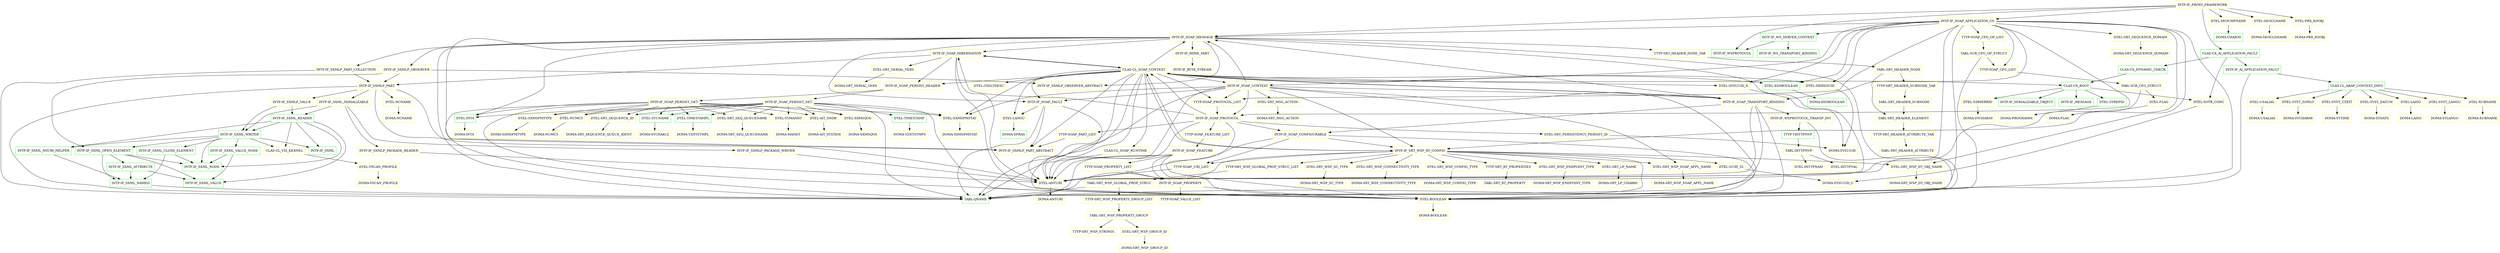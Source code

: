 digraph G {
  "INTF-IF_PROXY_FRAMEWORK" [shape=box,color=yellow];
  "INTF-IF_WSPROTOCOL" [shape=box,color=green,URL="./INTF_IF_WSPROTOCOL.html"];
  "INTF-IF_SOAP_MESSAGE" [shape=box,color=yellow,URL="./INTF_IF_SOAP_MESSAGE.html"];
  "INTF-IF_SOAP_HIBERNATION" [shape=box,color=yellow,URL="./INTF_IF_SOAP_HIBERNATION.html"];
  "CLAS-CL_SOAP_CONTEXT" [shape=box,color=yellow,URL="./CLAS_CL_SOAP_CONTEXT.html"];
  "INTF-IF_SRT_WSP_RT_CONFIG" [shape=box,color=yellow,URL="./INTF_IF_SRT_WSP_RT_CONFIG.html"];
  "TTYP-SRT_WSP_GLOBAL_PROP_STRUC_LIST" [shape=box,color=yellow,URL="./TTYP_SRT_WSP_GLOBAL_PROP_STRUC_LIST.html"];
  "TABL-SRT_WSP_GLOBAL_PROP_STRUC" [shape=box,color=yellow,URL="./TABL_SRT_WSP_GLOBAL_PROP_STRUC.html"];
  "TTYP-SRT_WSP_PROPERTY_GROUP_LIST" [shape=box,color=yellow,URL="./TTYP_SRT_WSP_PROPERTY_GROUP_LIST.html"];
  "TABL-SRT_WSP_PROPERTY_GROUP" [shape=box,color=yellow,URL="./TABL_SRT_WSP_PROPERTY_GROUP.html"];
  "TTYP-SRT_WSP_STRINGS" [shape=box,color=yellow,URL="./TTYP_SRT_WSP_STRINGS.html"];
  "DTEL-SRT_WSP_GROUP_ID" [shape=box,color=yellow,URL="./DTEL_SRT_WSP_GROUP_ID.html"];
  "DOMA-SRT_WSP_GROUP_ID" [shape=box,color=yellow,URL="./DOMA_SRT_WSP_GROUP_ID.html"];
  "TABL-QNAME" [shape=box,color=green,URL="./TABL_QNAME.html"];
  "TTYP-SRT_RT_PROPERTIES" [shape=box,color=yellow,URL="./TTYP_SRT_RT_PROPERTIES.html"];
  "TABL-SRT_RT_PROPERTY" [shape=box,color=yellow,URL="./TABL_SRT_RT_PROPERTY.html"];
  "TTYP-SOAP_URI_LIST" [shape=box,color=yellow,URL="./TTYP_SOAP_URI_LIST.html"];
  "DTEL-ANYURI" [shape=box,color=yellow,URL="./DTEL_ANYURI.html"];
  "DOMA-ANYURI" [shape=box,color=yellow,URL="./DOMA_ANYURI.html"];
  "DTEL-BOOLEAN" [shape=box,color=yellow,URL="./DTEL_BOOLEAN.html"];
  "DOMA-BOOLEAN" [shape=box,color=yellow,URL="./DOMA_BOOLEAN.html"];
  "DTEL-SRT_WSP_ENDPOINT_TYPE" [shape=box,color=yellow,URL="./DTEL_SRT_WSP_ENDPOINT_TYPE.html"];
  "DOMA-SRT_WSP_ENDPOINT_TYPE" [shape=box,color=yellow,URL="./DOMA_SRT_WSP_ENDPOINT_TYPE.html"];
  "DTEL-SRT_WSP_SOAP_APPL_NAME" [shape=box,color=yellow,URL="./DTEL_SRT_WSP_SOAP_APPL_NAME.html"];
  "DOMA-SRT_WSP_SOAP_APPL_NAME" [shape=box,color=yellow,URL="./DOMA_SRT_WSP_SOAP_APPL_NAME.html"];
  "DTEL-SRT_LP_NAME" [shape=box,color=yellow,URL="./DTEL_SRT_LP_NAME.html"];
  "DOMA-SRT_LP_CHAR60" [shape=box,color=yellow,URL="./DOMA_SRT_LP_CHAR60.html"];
  "DTEL-SRT_WSP_DT_OBJ_NAME" [shape=box,color=yellow,URL="./DTEL_SRT_WSP_DT_OBJ_NAME.html"];
  "DOMA-SRT_WSP_DT_OBJ_NAME" [shape=box,color=yellow,URL="./DOMA_SRT_WSP_DT_OBJ_NAME.html"];
  "DTEL-GUID_32" [shape=box,color=yellow,URL="./DTEL_GUID_32.html"];
  "DOMA-SYSUUID_C" [shape=box,color=yellow,URL="./DOMA_SYSUUID_C.html"];
  "DTEL-SRT_WSP_SC_TYPE" [shape=box,color=yellow,URL="./DTEL_SRT_WSP_SC_TYPE.html"];
  "DOMA-SRT_WSP_SC_TYPE" [shape=box,color=yellow,URL="./DOMA_SRT_WSP_SC_TYPE.html"];
  "DTEL-SRT_WSP_CONNECTIVITY_TYPE" [shape=box,color=yellow,URL="./DTEL_SRT_WSP_CONNECTIVITY_TYPE.html"];
  "DOMA-SRT_WSP_CONNECTIVITY_TYPE" [shape=box,color=yellow,URL="./DOMA_SRT_WSP_CONNECTIVITY_TYPE.html"];
  "DTEL-SRT_WSP_CONFIG_TYPE" [shape=box,color=yellow,URL="./DTEL_SRT_WSP_CONFIG_TYPE.html"];
  "DOMA-SRT_WSP_CONFIG_TYPE" [shape=box,color=yellow,URL="./DOMA_SRT_WSP_CONFIG_TYPE.html"];
  "CLAS-CX_ROOT" [shape=box,color=green,URL="./CLAS_CX_ROOT.html"];
  "INTF-IF_SERIALIZABLE_OBJECT" [shape=box,color=green,URL="./INTF_IF_SERIALIZABLE_OBJECT.html"];
  "INTF-IF_MESSAGE" [shape=box,color=green,URL="./INTF_IF_MESSAGE.html"];
  "DTEL-SYREPID" [shape=box,color=green,URL="./DTEL_SYREPID.html"];
  "DOMA-PROGRAMM" [shape=box,color=yellow,URL="./DOMA_PROGRAMM.html"];
  "DTEL-S380ERRID" [shape=box,color=yellow,URL="./DTEL_S380ERRID.html"];
  "DOMA-SYCHAR30" [shape=box,color=yellow,URL="./DOMA_SYCHAR30.html"];
  "DTEL-SOTR_CONC" [shape=box,color=yellow,URL="./DTEL_SOTR_CONC.html"];
  "INTF-IF_SXMLP_PART_ABSTRACT" [shape=box,color=yellow,URL="./INTF_IF_SXMLP_PART_ABSTRACT.html"];
  "INTF-IF_SOAP_TRANSPORT_BINDING" [shape=box,color=yellow,URL="./INTF_IF_SOAP_TRANSPORT_BINDING.html"];
  "INTF-IF_WSPROTOCOL_TRANSP_INT" [shape=box,color=yellow,URL="./INTF_IF_WSPROTOCOL_TRANSP_INT.html"];
  "TTYP-TIHTTPNVP" [shape=box,color=green,URL="./TTYP_TIHTTPNVP.html"];
  "TABL-IHTTPNVP" [shape=box,color=yellow,URL="./TABL_IHTTPNVP.html"];
  "DTEL-IHTTPVAL" [shape=box,color=yellow,URL="./DTEL_IHTTPVAL.html"];
  "DTEL-IHTTPNAM" [shape=box,color=yellow,URL="./DTEL_IHTTPNAM.html"];
  "INTF-IF_SOAP_CONFIGURABLE" [shape=box,color=yellow,URL="./INTF_IF_SOAP_CONFIGURABLE.html"];
  "INTF-IF_SOAP_PERSIST_HEADER" [shape=box,color=yellow,URL="./INTF_IF_SOAP_PERSIST_HEADER.html"];
  "INTF-IF_SOAP_PERSIST_SET" [shape=box,color=yellow,URL="./INTF_IF_SOAP_PERSIST_SET.html"];
  "DTEL-INT4" [shape=box,color=green,URL="./DTEL_INT4.html"];
  "DOMA-INT4" [shape=box,color=yellow,URL="./DOMA_INT4.html"];
  "DTEL-NUMC3" [shape=box,color=yellow,URL="./DTEL_NUMC3.html"];
  "DOMA-NUMC3" [shape=box,color=yellow,URL="./DOMA_NUMC3.html"];
  "DTEL-TIMESTAMP" [shape=box,color=green,URL="./DTEL_TIMESTAMP.html"];
  "DOMA-TZNTSTMPS" [shape=box,color=yellow,URL="./DOMA_TZNTSTMPS.html"];
  "DTEL-SRT_SEQUENCE_ID" [shape=box,color=yellow,URL="./DTEL_SRT_SEQUENCE_ID.html"];
  "DOMA-SRT_SEQUENCE_QUEUE_IDENT" [shape=box,color=yellow,URL="./DOMA_SRT_SEQUENCE_QUEUE_IDENT.html"];
  "DTEL-SYUNAME" [shape=box,color=green,URL="./DTEL_SYUNAME.html"];
  "DOMA-SYCHAR12" [shape=box,color=yellow,URL="./DOMA_SYCHAR12.html"];
  "DTEL-SRT_SEQ_QUEUENAME" [shape=box,color=yellow,URL="./DTEL_SRT_SEQ_QUEUENAME.html"];
  "DOMA-SRT_SEQ_QUEUENAME" [shape=box,color=yellow,URL="./DOMA_SRT_SEQ_QUEUENAME.html"];
  "DTEL-SYMANDT" [shape=box,color=yellow,URL="./DTEL_SYMANDT.html"];
  "DOMA-MANDT" [shape=box,color=yellow,URL="./DOMA_MANDT.html"];
  "DTEL-AIT_SNDR" [shape=box,color=yellow,URL="./DTEL_AIT_SNDR.html"];
  "DOMA-AIT_SYSTEM" [shape=box,color=yellow,URL="./DOMA_AIT_SYSTEM.html"];
  "DTEL-SXMSQOS" [shape=box,color=yellow,URL="./DTEL_SXMSQOS.html"];
  "DOMA-SXMSQOS" [shape=box,color=yellow,URL="./DOMA_SXMSQOS.html"];
  "DTEL-SXMSPMTYPE" [shape=box,color=yellow,URL="./DTEL_SXMSPMTYPE.html"];
  "DOMA-SXMSPMTYPE" [shape=box,color=yellow,URL="./DOMA_SXMSPMTYPE.html"];
  "DTEL-SXMSPMSTAT" [shape=box,color=yellow,URL="./DTEL_SXMSPMSTAT.html"];
  "DOMA-SXMSPMSTAT" [shape=box,color=yellow,URL="./DOMA_SXMSPMSTAT.html"];
  "DTEL-TIMESTAMPL" [shape=box,color=green,URL="./DTEL_TIMESTAMPL.html"];
  "DOMA-TZNTSTMPL" [shape=box,color=yellow,URL="./DOMA_TZNTSTMPL.html"];
  "INTF-IF_SOAP_PERSIST_GET" [shape=box,color=yellow,URL="./INTF_IF_SOAP_PERSIST_GET.html"];
  "INTF-IF_SOAP_FAULT" [shape=box,color=yellow,URL="./INTF_IF_SOAP_FAULT.html"];
  "DTEL-LANGU" [shape=box,color=yellow,URL="./DTEL_LANGU.html"];
  "DOMA-SPRAS" [shape=box,color=green,URL="./DOMA_SPRAS.html"];
  "INTF-IF_SOAP_CONTEXT" [shape=box,color=yellow,URL="./INTF_IF_SOAP_CONTEXT.html"];
  "INTF-IF_SOAP_PROTOCOL" [shape=box,color=yellow,URL="./INTF_IF_SOAP_PROTOCOL.html"];
  "DTEL-SRT_PERSISTENCY_PERSIST_ID" [shape=box,color=yellow,URL="./DTEL_SRT_PERSISTENCY_PERSIST_ID.html"];
  "DOMA-SYSUUID" [shape=box,color=yellow,URL="./DOMA_SYSUUID.html"];
  "TTYP-SOAP_PART_LIST" [shape=box,color=yellow,URL="./TTYP_SOAP_PART_LIST.html"];
  "TTYP-SOAP_FEATURE_LIST" [shape=box,color=yellow,URL="./TTYP_SOAP_FEATURE_LIST.html"];
  "INTF-IF_SOAP_FEATURE" [shape=box,color=yellow,URL="./INTF_IF_SOAP_FEATURE.html"];
  "INTF-IF_SOAP_PROPERTY" [shape=box,color=yellow,URL="./INTF_IF_SOAP_PROPERTY.html"];
  "TTYP-SOAP_VALUE_LIST" [shape=box,color=yellow,URL="./TTYP_SOAP_VALUE_LIST.html"];
  "TTYP-SOAP_PROPERTY_LIST" [shape=box,color=yellow,URL="./TTYP_SOAP_PROPERTY_LIST.html"];
  "TTYP-SOAP_PROTOCOL_LIST" [shape=box,color=yellow,URL="./TTYP_SOAP_PROTOCOL_LIST.html"];
  "DTEL-SRT_MSG_ACTION" [shape=box,color=yellow,URL="./DTEL_SRT_MSG_ACTION.html"];
  "DOMA-SRT_MSG_ACTION" [shape=box,color=yellow,URL="./DOMA_SRT_MSG_ACTION.html"];
  "CLAS-CL_SOAP_RUNTIME" [shape=box,color=yellow,URL="./CLAS_CL_SOAP_RUNTIME.html"];
  "DTEL-XSDBOOLEAN" [shape=box,color=green,URL="./DTEL_XSDBOOLEAN.html"];
  "DOMA-XSDBOOLEAN" [shape=box,color=green,URL="./DOMA_XSDBOOLEAN.html"];
  "DTEL-SXMSGUID" [shape=box,color=yellow,URL="./DTEL_SXMSGUID.html"];
  "DTEL-SYSUUID_X" [shape=box,color=yellow,URL="./DTEL_SYSUUID_X.html"];
  "DTEL-CXSLTDESC" [shape=box,color=yellow,URL="./DTEL_CXSLTDESC.html"];
  "INTF-IF_SXMLP_PART" [shape=box,color=yellow,URL="./INTF_IF_SXMLP_PART.html"];
  "INTF-IF_SXML_SERIALIZABLE" [shape=box,color=yellow,URL="./INTF_IF_SXML_SERIALIZABLE.html"];
  "INTF-IF_SXMLP_PACKAGE_READER" [shape=box,color=yellow,URL="./INTF_IF_SXMLP_PACKAGE_READER.html"];
  "INTF-IF_SXML_READER" [shape=box,color=green,URL="./INTF_IF_SXML_READER.html"];
  "CLAS-CL_VSI_KERNEL" [shape=box,color=yellow,URL="./CLAS_CL_VSI_KERNEL.html"];
  "DTEL-VSCAN_PROFILE" [shape=box,color=yellow,URL="./DTEL_VSCAN_PROFILE.html"];
  "DOMA-VSCAN_PROFILE" [shape=box,color=yellow,URL="./DOMA_VSCAN_PROFILE.html"];
  "INTF-IF_SXML_WRITER" [shape=box,color=green,URL="./INTF_IF_SXML_WRITER.html"];
  "INTF-IF_SXML_NODE" [shape=box,color=green,URL="./INTF_IF_SXML_NODE.html"];
  "INTF-IF_SXML_CLOSE_ELEMENT" [shape=box,color=green,URL="./INTF_IF_SXML_CLOSE_ELEMENT.html"];
  "INTF-IF_SXML_NAMED" [shape=box,color=green,URL="./INTF_IF_SXML_NAMED.html"];
  "INTF-IF_SXML_VALUE_NODE" [shape=box,color=green,URL="./INTF_IF_SXML_VALUE_NODE.html"];
  "INTF-IF_SXML_VALUE" [shape=box,color=green,URL="./INTF_IF_SXML_VALUE.html"];
  "INTF-IF_SXML_OPEN_ELEMENT" [shape=box,color=green,URL="./INTF_IF_SXML_OPEN_ELEMENT.html"];
  "INTF-IF_SXML_ATTRIBUTE" [shape=box,color=green,URL="./INTF_IF_SXML_ATTRIBUTE.html"];
  "INTF-IF_SXML_NSURI_HELPER" [shape=box,color=green,URL="./INTF_IF_SXML_NSURI_HELPER.html"];
  "INTF-IF_SXML" [shape=box,color=green,URL="./INTF_IF_SXML.html"];
  "INTF-IF_SXMLP_PACKAGE_WRITER" [shape=box,color=yellow,URL="./INTF_IF_SXMLP_PACKAGE_WRITER.html"];
  "INTF-IF_SXMLP_VALUE" [shape=box,color=yellow,URL="./INTF_IF_SXMLP_VALUE.html"];
  "DTEL-NCNAME" [shape=box,color=yellow,URL="./DTEL_NCNAME.html"];
  "DOMA-NCNAME" [shape=box,color=yellow,URL="./DOMA_NCNAME.html"];
  "DTEL-SRT_SERIAL_VERS" [shape=box,color=yellow,URL="./DTEL_SRT_SERIAL_VERS.html"];
  "DOMA-SRT_SERIAL_VERS" [shape=box,color=yellow,URL="./DOMA_SRT_SERIAL_VERS.html"];
  "INTF-IF_SXMLP_PART_COLLECTION" [shape=box,color=yellow,URL="./INTF_IF_SXMLP_PART_COLLECTION.html"];
  "INTF-IF_SXMLP_OBSERVER_ABSTRACT" [shape=box,color=yellow,URL="./INTF_IF_SXMLP_OBSERVER_ABSTRACT.html"];
  "INTF-IF_MIME_PART" [shape=box,color=yellow,URL="./INTF_IF_MIME_PART.html"];
  "INTF-IF_BYTE_STREAM" [shape=box,color=yellow,URL="./INTF_IF_BYTE_STREAM.html"];
  "INTF-IF_SXMLP_OBSERVER" [shape=box,color=yellow,URL="./INTF_IF_SXMLP_OBSERVER.html"];
  "TTYP-SRT_HEADER_NODE_TAB" [shape=box,color=yellow,URL="./TTYP_SRT_HEADER_NODE_TAB.html"];
  "TABL-SRT_HEADER_NODE" [shape=box,color=yellow,URL="./TABL_SRT_HEADER_NODE.html"];
  "TTYP-SRT_HEADER_SUBNODE_TAB" [shape=box,color=yellow,URL="./TTYP_SRT_HEADER_SUBNODE_TAB.html"];
  "TABL-SRT_HEADER_SUBNODE" [shape=box,color=yellow,URL="./TABL_SRT_HEADER_SUBNODE.html"];
  "TABL-SRT_HEADER_ELEMENT" [shape=box,color=yellow,URL="./TABL_SRT_HEADER_ELEMENT.html"];
  "TTYP-SRT_HEADER_ATTRIBUTE_TAB" [shape=box,color=yellow,URL="./TTYP_SRT_HEADER_ATTRIBUTE_TAB.html"];
  "TABL-SRT_HEADER_ATTRIBUTE" [shape=box,color=yellow,URL="./TABL_SRT_HEADER_ATTRIBUTE.html"];
  "INTF-IF_SOAP_APPLICATION_CS" [shape=box,color=yellow,URL="./INTF_IF_SOAP_APPLICATION_CS.html"];
  "INTF-IF_WS_SERVER_CONTEXT" [shape=box,color=green,URL="./INTF_IF_WS_SERVER_CONTEXT.html"];
  "INTF-IF_WS_TRANSPORT_BINDING" [shape=box,color=green,URL="./INTF_IF_WS_TRANSPORT_BINDING.html"];
  "TTYP-SOAP_CFG_OP_LIST" [shape=box,color=yellow,URL="./TTYP_SOAP_CFG_OP_LIST.html"];
  "TABL-SCR_CFG_OP_STRUCT" [shape=box,color=yellow,URL="./TABL_SCR_CFG_OP_STRUCT.html"];
  "TTYP-SOAP_CFG_LIST" [shape=box,color=yellow,URL="./TTYP_SOAP_CFG_LIST.html"];
  "TABL-SCR_CFG_STRUCT" [shape=box,color=yellow,URL="./TABL_SCR_CFG_STRUCT.html"];
  "DTEL-FLAG" [shape=box,color=yellow,URL="./DTEL_FLAG.html"];
  "DOMA-FLAG" [shape=box,color=yellow,URL="./DOMA_FLAG.html"];
  "DTEL-SRT_SEQUENCE_DOMAIN" [shape=box,color=yellow,URL="./DTEL_SRT_SEQUENCE_DOMAIN.html"];
  "DOMA-SRT_SEQUENCE_DOMAIN" [shape=box,color=yellow,URL="./DOMA_SRT_SEQUENCE_DOMAIN.html"];
  "CLAS-CX_AI_APPLICATION_FAULT" [shape=box,color=green,URL="./CLAS_CX_AI_APPLICATION_FAULT.html"];
  "INTF-IF_AI_APPLICATION_FAULT" [shape=box,color=green,URL="./INTF_IF_AI_APPLICATION_FAULT.html"];
  "CLAS-CL_ABAP_CONTEXT_INFO" [shape=box,color=green,URL="./CLAS_CL_ABAP_CONTEXT_INFO.html"];
  "DTEL-XUBNAME" [shape=box,color=yellow,URL="./DTEL_XUBNAME.html"];
  "DOMA-XUBNAME" [shape=box,color=yellow,URL="./DOMA_XUBNAME.html"];
  "DTEL-USALIAS" [shape=box,color=yellow,URL="./DTEL_USALIAS.html"];
  "DOMA-USALIAS" [shape=box,color=yellow,URL="./DOMA_USALIAS.html"];
  "DTEL-SYST_ZONLO" [shape=box,color=yellow,URL="./DTEL_SYST_ZONLO.html"];
  "DOMA-SYCHAR06" [shape=box,color=yellow,URL="./DOMA_SYCHAR06.html"];
  "DTEL-SYST_UZEIT" [shape=box,color=yellow,URL="./DTEL_SYST_UZEIT.html"];
  "DOMA-SYTIME" [shape=box,color=yellow,URL="./DOMA_SYTIME.html"];
  "DTEL-SYST_DATUM" [shape=box,color=yellow,URL="./DTEL_SYST_DATUM.html"];
  "DOMA-SYDATS" [shape=box,color=yellow,URL="./DOMA_SYDATS.html"];
  "DTEL-LAISO" [shape=box,color=yellow,URL="./DTEL_LAISO.html"];
  "DOMA-LAISO" [shape=box,color=yellow,URL="./DOMA_LAISO.html"];
  "DTEL-SYST_LANGU" [shape=box,color=yellow,URL="./DTEL_SYST_LANGU.html"];
  "DOMA-SYLANGU" [shape=box,color=yellow,URL="./DOMA_SYLANGU.html"];
  "CLAS-CX_DYNAMIC_CHECK" [shape=box,color=green,URL="./CLAS_CX_DYNAMIC_CHECK.html"];
  "DTEL-SEOCMPNAME" [shape=box,color=yellow,URL="./DTEL_SEOCMPNAME.html"];
  "DOMA-CHAR30" [shape=box,color=green,URL="./DOMA_CHAR30.html"];
  "DTEL-SEOCLNAME" [shape=box,color=yellow,URL="./DTEL_SEOCLNAME.html"];
  "DOMA-SEOCLSNAME" [shape=box,color=yellow,URL="./DOMA_SEOCLSNAME.html"];
  "DTEL-PRX_R3OBJ" [shape=box,color=yellow,URL="./DTEL_PRX_R3OBJ.html"];
  "DOMA-PRX_R3OBJ" [shape=box,color=yellow,URL="./DOMA_PRX_R3OBJ.html"];
  "INTF-IF_PROXY_FRAMEWORK" -> "DTEL-PRX_R3OBJ";
  "INTF-IF_PROXY_FRAMEWORK" -> "DTEL-SEOCLNAME";
  "INTF-IF_PROXY_FRAMEWORK" -> "DTEL-SEOCMPNAME";
  "INTF-IF_PROXY_FRAMEWORK" -> "CLAS-CX_AI_APPLICATION_FAULT";
  "INTF-IF_PROXY_FRAMEWORK" -> "INTF-IF_SOAP_APPLICATION_CS";
  "INTF-IF_PROXY_FRAMEWORK" -> "INTF-IF_SOAP_MESSAGE";
  "INTF-IF_PROXY_FRAMEWORK" -> "INTF-IF_WSPROTOCOL";
  "INTF-IF_SOAP_MESSAGE" -> "DTEL-BOOLEAN";
  "INTF-IF_SOAP_MESSAGE" -> "TABL-QNAME";
  "INTF-IF_SOAP_MESSAGE" -> "DTEL-ANYURI";
  "INTF-IF_SOAP_MESSAGE" -> "TTYP-SRT_HEADER_NODE_TAB";
  "INTF-IF_SOAP_MESSAGE" -> "DTEL-INT4";
  "INTF-IF_SOAP_MESSAGE" -> "INTF-IF_SXMLP_OBSERVER";
  "INTF-IF_SOAP_MESSAGE" -> "INTF-IF_MIME_PART";
  "INTF-IF_SOAP_MESSAGE" -> "INTF-IF_SOAP_FAULT";
  "INTF-IF_SOAP_MESSAGE" -> "INTF-IF_SXMLP_PART_ABSTRACT";
  "INTF-IF_SOAP_MESSAGE" -> "INTF-IF_SXMLP_OBSERVER_ABSTRACT";
  "INTF-IF_SOAP_MESSAGE" -> "INTF-IF_SXMLP_PART_COLLECTION";
  "INTF-IF_SOAP_MESSAGE" -> "INTF-IF_SOAP_HIBERNATION";
  "INTF-IF_SOAP_HIBERNATION" -> "DTEL-ANYURI";
  "INTF-IF_SOAP_HIBERNATION" -> "DTEL-SRT_SERIAL_VERS";
  "INTF-IF_SOAP_HIBERNATION" -> "DTEL-BOOLEAN";
  "INTF-IF_SOAP_HIBERNATION" -> "INTF-IF_SXMLP_PART";
  "INTF-IF_SOAP_HIBERNATION" -> "INTF-IF_SOAP_PERSIST_HEADER";
  "INTF-IF_SOAP_HIBERNATION" -> "CLAS-CL_SOAP_CONTEXT";
  "CLAS-CL_SOAP_CONTEXT" -> "DTEL-CXSLTDESC";
  "CLAS-CL_SOAP_CONTEXT" -> "DTEL-BOOLEAN";
  "CLAS-CL_SOAP_CONTEXT" -> "TTYP-SOAP_PROTOCOL_LIST";
  "CLAS-CL_SOAP_CONTEXT" -> "DTEL-SYSUUID_X";
  "CLAS-CL_SOAP_CONTEXT" -> "DTEL-SXMSGUID";
  "CLAS-CL_SOAP_CONTEXT" -> "TABL-QNAME";
  "CLAS-CL_SOAP_CONTEXT" -> "DTEL-XSDBOOLEAN";
  "CLAS-CL_SOAP_CONTEXT" -> "DTEL-SXMSPMSTAT";
  "CLAS-CL_SOAP_CONTEXT" -> "DTEL-ANYURI";
  "CLAS-CL_SOAP_CONTEXT" -> "DTEL-LANGU";
  "CLAS-CL_SOAP_CONTEXT" -> "CLAS-CL_SOAP_RUNTIME";
  "CLAS-CL_SOAP_CONTEXT" -> "INTF-IF_SOAP_CONTEXT";
  "CLAS-CL_SOAP_CONTEXT" -> "INTF-IF_SOAP_HIBERNATION";
  "CLAS-CL_SOAP_CONTEXT" -> "INTF-IF_SOAP_FAULT";
  "CLAS-CL_SOAP_CONTEXT" -> "INTF-IF_SOAP_PERSIST_HEADER";
  "CLAS-CL_SOAP_CONTEXT" -> "INTF-IF_SOAP_MESSAGE";
  "CLAS-CL_SOAP_CONTEXT" -> "INTF-IF_SOAP_TRANSPORT_BINDING";
  "CLAS-CL_SOAP_CONTEXT" -> "INTF-IF_SXMLP_PART_ABSTRACT";
  "CLAS-CL_SOAP_CONTEXT" -> "CLAS-CX_ROOT";
  "CLAS-CL_SOAP_CONTEXT" -> "INTF-IF_SRT_WSP_RT_CONFIG";
  "INTF-IF_SRT_WSP_RT_CONFIG" -> "DTEL-SRT_WSP_CONFIG_TYPE";
  "INTF-IF_SRT_WSP_RT_CONFIG" -> "DTEL-SRT_WSP_CONNECTIVITY_TYPE";
  "INTF-IF_SRT_WSP_RT_CONFIG" -> "DTEL-SRT_WSP_SC_TYPE";
  "INTF-IF_SRT_WSP_RT_CONFIG" -> "DTEL-GUID_32";
  "INTF-IF_SRT_WSP_RT_CONFIG" -> "DTEL-SRT_WSP_DT_OBJ_NAME";
  "INTF-IF_SRT_WSP_RT_CONFIG" -> "TABL-QNAME";
  "INTF-IF_SRT_WSP_RT_CONFIG" -> "DTEL-SRT_LP_NAME";
  "INTF-IF_SRT_WSP_RT_CONFIG" -> "DTEL-SRT_WSP_SOAP_APPL_NAME";
  "INTF-IF_SRT_WSP_RT_CONFIG" -> "DTEL-SRT_WSP_ENDPOINT_TYPE";
  "INTF-IF_SRT_WSP_RT_CONFIG" -> "DTEL-BOOLEAN";
  "INTF-IF_SRT_WSP_RT_CONFIG" -> "TTYP-SOAP_URI_LIST";
  "INTF-IF_SRT_WSP_RT_CONFIG" -> "TTYP-SRT_RT_PROPERTIES";
  "INTF-IF_SRT_WSP_RT_CONFIG" -> "TTYP-SRT_WSP_GLOBAL_PROP_STRUC_LIST";
  "INTF-IF_SRT_WSP_RT_CONFIG" -> "CLAS-CL_SOAP_CONTEXT";
  "TTYP-SRT_WSP_GLOBAL_PROP_STRUC_LIST" -> "TABL-SRT_WSP_GLOBAL_PROP_STRUC";
  "TABL-SRT_WSP_GLOBAL_PROP_STRUC" -> "TABL-QNAME";
  "TABL-SRT_WSP_GLOBAL_PROP_STRUC" -> "TTYP-SRT_WSP_PROPERTY_GROUP_LIST";
  "TTYP-SRT_WSP_PROPERTY_GROUP_LIST" -> "TABL-SRT_WSP_PROPERTY_GROUP";
  "TABL-SRT_WSP_PROPERTY_GROUP" -> "DTEL-SRT_WSP_GROUP_ID";
  "TABL-SRT_WSP_PROPERTY_GROUP" -> "TTYP-SRT_WSP_STRINGS";
  "DTEL-SRT_WSP_GROUP_ID" -> "DOMA-SRT_WSP_GROUP_ID";
  "TTYP-SRT_RT_PROPERTIES" -> "TABL-SRT_RT_PROPERTY";
  "TTYP-SOAP_URI_LIST" -> "DTEL-ANYURI";
  "DTEL-ANYURI" -> "DOMA-ANYURI";
  "DTEL-BOOLEAN" -> "DOMA-BOOLEAN";
  "DTEL-SRT_WSP_ENDPOINT_TYPE" -> "DOMA-SRT_WSP_ENDPOINT_TYPE";
  "DTEL-SRT_WSP_SOAP_APPL_NAME" -> "DOMA-SRT_WSP_SOAP_APPL_NAME";
  "DTEL-SRT_LP_NAME" -> "DOMA-SRT_LP_CHAR60";
  "DTEL-SRT_WSP_DT_OBJ_NAME" -> "DOMA-SRT_WSP_DT_OBJ_NAME";
  "DTEL-GUID_32" -> "DOMA-SYSUUID_C";
  "DTEL-SRT_WSP_SC_TYPE" -> "DOMA-SRT_WSP_SC_TYPE";
  "DTEL-SRT_WSP_CONNECTIVITY_TYPE" -> "DOMA-SRT_WSP_CONNECTIVITY_TYPE";
  "DTEL-SRT_WSP_CONFIG_TYPE" -> "DOMA-SRT_WSP_CONFIG_TYPE";
  "CLAS-CX_ROOT" -> "DTEL-SOTR_CONC";
  "CLAS-CX_ROOT" -> "DTEL-S380ERRID";
  "CLAS-CX_ROOT" -> "DTEL-SYREPID";
  "CLAS-CX_ROOT" -> "INTF-IF_MESSAGE";
  "CLAS-CX_ROOT" -> "INTF-IF_SERIALIZABLE_OBJECT";
  "DTEL-SYREPID" -> "DOMA-PROGRAMM";
  "DTEL-S380ERRID" -> "DOMA-SYCHAR30";
  "DTEL-SOTR_CONC" -> "DOMA-SYSUUID_C";
  "INTF-IF_SOAP_TRANSPORT_BINDING" -> "DTEL-ANYURI";
  "INTF-IF_SOAP_TRANSPORT_BINDING" -> "DTEL-BOOLEAN";
  "INTF-IF_SOAP_TRANSPORT_BINDING" -> "TABL-QNAME";
  "INTF-IF_SOAP_TRANSPORT_BINDING" -> "INTF-IF_SOAP_CONFIGURABLE";
  "INTF-IF_SOAP_TRANSPORT_BINDING" -> "CLAS-CL_SOAP_CONTEXT";
  "INTF-IF_SOAP_TRANSPORT_BINDING" -> "INTF-IF_SOAP_MESSAGE";
  "INTF-IF_SOAP_TRANSPORT_BINDING" -> "INTF-IF_WSPROTOCOL_TRANSP_INT";
  "INTF-IF_WSPROTOCOL_TRANSP_INT" -> "DTEL-BOOLEAN";
  "INTF-IF_WSPROTOCOL_TRANSP_INT" -> "TTYP-TIHTTPNVP";
  "TTYP-TIHTTPNVP" -> "TABL-IHTTPNVP";
  "TABL-IHTTPNVP" -> "DTEL-IHTTPNAM";
  "TABL-IHTTPNVP" -> "DTEL-IHTTPVAL";
  "INTF-IF_SOAP_CONFIGURABLE" -> "TTYP-SOAP_URI_LIST";
  "INTF-IF_SOAP_CONFIGURABLE" -> "DTEL-ANYURI";
  "INTF-IF_SOAP_CONFIGURABLE" -> "DTEL-BOOLEAN";
  "INTF-IF_SOAP_CONFIGURABLE" -> "INTF-IF_SRT_WSP_RT_CONFIG";
  "INTF-IF_SOAP_PERSIST_HEADER" -> "INTF-IF_SOAP_PERSIST_GET";
  "INTF-IF_SOAP_PERSIST_HEADER" -> "INTF-IF_SOAP_PERSIST_SET";
  "INTF-IF_SOAP_PERSIST_SET" -> "DTEL-TIMESTAMPL";
  "INTF-IF_SOAP_PERSIST_SET" -> "DTEL-SXMSPMSTAT";
  "INTF-IF_SOAP_PERSIST_SET" -> "DTEL-BOOLEAN";
  "INTF-IF_SOAP_PERSIST_SET" -> "DTEL-SXMSPMTYPE";
  "INTF-IF_SOAP_PERSIST_SET" -> "TABL-QNAME";
  "INTF-IF_SOAP_PERSIST_SET" -> "DTEL-SXMSQOS";
  "INTF-IF_SOAP_PERSIST_SET" -> "DTEL-AIT_SNDR";
  "INTF-IF_SOAP_PERSIST_SET" -> "DTEL-SYMANDT";
  "INTF-IF_SOAP_PERSIST_SET" -> "DTEL-SRT_SEQ_QUEUENAME";
  "INTF-IF_SOAP_PERSIST_SET" -> "DTEL-SYUNAME";
  "INTF-IF_SOAP_PERSIST_SET" -> "DTEL-SRT_SEQUENCE_ID";
  "INTF-IF_SOAP_PERSIST_SET" -> "DTEL-TIMESTAMP";
  "INTF-IF_SOAP_PERSIST_SET" -> "DTEL-NUMC3";
  "INTF-IF_SOAP_PERSIST_SET" -> "DTEL-INT4";
  "DTEL-INT4" -> "DOMA-INT4";
  "DTEL-NUMC3" -> "DOMA-NUMC3";
  "DTEL-TIMESTAMP" -> "DOMA-TZNTSTMPS";
  "DTEL-SRT_SEQUENCE_ID" -> "DOMA-SRT_SEQUENCE_QUEUE_IDENT";
  "DTEL-SYUNAME" -> "DOMA-SYCHAR12";
  "DTEL-SRT_SEQ_QUEUENAME" -> "DOMA-SRT_SEQ_QUEUENAME";
  "DTEL-SYMANDT" -> "DOMA-MANDT";
  "DTEL-AIT_SNDR" -> "DOMA-AIT_SYSTEM";
  "DTEL-SXMSQOS" -> "DOMA-SXMSQOS";
  "DTEL-SXMSPMTYPE" -> "DOMA-SXMSPMTYPE";
  "DTEL-SXMSPMSTAT" -> "DOMA-SXMSPMSTAT";
  "DTEL-TIMESTAMPL" -> "DOMA-TZNTSTMPL";
  "INTF-IF_SOAP_PERSIST_GET" -> "TABL-QNAME";
  "INTF-IF_SOAP_PERSIST_GET" -> "DTEL-SRT_SEQ_QUEUENAME";
  "INTF-IF_SOAP_PERSIST_GET" -> "DTEL-SRT_SEQUENCE_ID";
  "INTF-IF_SOAP_PERSIST_GET" -> "DTEL-AIT_SNDR";
  "INTF-IF_SOAP_PERSIST_GET" -> "DTEL-SXMSPMSTAT";
  "INTF-IF_SOAP_PERSIST_GET" -> "DTEL-BOOLEAN";
  "INTF-IF_SOAP_PERSIST_GET" -> "DTEL-SXMSPMTYPE";
  "INTF-IF_SOAP_PERSIST_GET" -> "DTEL-SXMSQOS";
  "INTF-IF_SOAP_PERSIST_GET" -> "DTEL-SYMANDT";
  "INTF-IF_SOAP_PERSIST_GET" -> "DTEL-SYUNAME";
  "INTF-IF_SOAP_PERSIST_GET" -> "DTEL-TIMESTAMPL";
  "INTF-IF_SOAP_PERSIST_GET" -> "DTEL-NUMC3";
  "INTF-IF_SOAP_PERSIST_GET" -> "DTEL-INT4";
  "INTF-IF_SOAP_FAULT" -> "DTEL-ANYURI";
  "INTF-IF_SOAP_FAULT" -> "TABL-QNAME";
  "INTF-IF_SOAP_FAULT" -> "DTEL-LANGU";
  "INTF-IF_SOAP_FAULT" -> "INTF-IF_SXMLP_PART_ABSTRACT";
  "DTEL-LANGU" -> "DOMA-SPRAS";
  "INTF-IF_SOAP_CONTEXT" -> "DTEL-SXMSPMSTAT";
  "INTF-IF_SOAP_CONTEXT" -> "DTEL-SRT_MSG_ACTION";
  "INTF-IF_SOAP_CONTEXT" -> "TABL-QNAME";
  "INTF-IF_SOAP_CONTEXT" -> "DTEL-BOOLEAN";
  "INTF-IF_SOAP_CONTEXT" -> "TTYP-SOAP_PROTOCOL_LIST";
  "INTF-IF_SOAP_CONTEXT" -> "DTEL-ANYURI";
  "INTF-IF_SOAP_CONTEXT" -> "DTEL-SRT_WSP_SOAP_APPL_NAME";
  "INTF-IF_SOAP_CONTEXT" -> "INTF-IF_SRT_WSP_RT_CONFIG";
  "INTF-IF_SOAP_CONTEXT" -> "INTF-IF_SOAP_FAULT";
  "INTF-IF_SOAP_CONTEXT" -> "INTF-IF_SOAP_PROTOCOL";
  "INTF-IF_SOAP_CONTEXT" -> "INTF-IF_SOAP_MESSAGE";
  "INTF-IF_SOAP_CONTEXT" -> "INTF-IF_SOAP_TRANSPORT_BINDING";
  "INTF-IF_SOAP_PROTOCOL" -> "DTEL-ANYURI";
  "INTF-IF_SOAP_PROTOCOL" -> "TTYP-SOAP_FEATURE_LIST";
  "INTF-IF_SOAP_PROTOCOL" -> "TTYP-SOAP_PART_LIST";
  "INTF-IF_SOAP_PROTOCOL" -> "DTEL-BOOLEAN";
  "INTF-IF_SOAP_PROTOCOL" -> "DTEL-SRT_PERSISTENCY_PERSIST_ID";
  "INTF-IF_SOAP_PROTOCOL" -> "INTF-IF_SOAP_CONFIGURABLE";
  "INTF-IF_SOAP_PROTOCOL" -> "CLAS-CL_SOAP_CONTEXT";
  "INTF-IF_SOAP_PROTOCOL" -> "INTF-IF_SOAP_HIBERNATION";
  "DTEL-SRT_PERSISTENCY_PERSIST_ID" -> "DOMA-SYSUUID";
  "TTYP-SOAP_PART_LIST" -> "INTF-IF_SXMLP_PART_ABSTRACT";
  "TTYP-SOAP_FEATURE_LIST" -> "INTF-IF_SOAP_FEATURE";
  "INTF-IF_SOAP_FEATURE" -> "DTEL-ANYURI";
  "INTF-IF_SOAP_FEATURE" -> "TABL-QNAME";
  "INTF-IF_SOAP_FEATURE" -> "DTEL-BOOLEAN";
  "INTF-IF_SOAP_FEATURE" -> "TTYP-SOAP_PROPERTY_LIST";
  "INTF-IF_SOAP_FEATURE" -> "INTF-IF_SOAP_PROPERTY";
  "INTF-IF_SOAP_PROPERTY" -> "DTEL-BOOLEAN";
  "INTF-IF_SOAP_PROPERTY" -> "TTYP-SOAP_VALUE_LIST";
  "TTYP-SOAP_PROPERTY_LIST" -> "INTF-IF_SOAP_PROPERTY";
  "TTYP-SOAP_PROTOCOL_LIST" -> "INTF-IF_SOAP_PROTOCOL";
  "DTEL-SRT_MSG_ACTION" -> "DOMA-SRT_MSG_ACTION";
  "CLAS-CL_SOAP_RUNTIME" -> "DTEL-ANYURI";
  "DTEL-XSDBOOLEAN" -> "DOMA-XSDBOOLEAN";
  "DTEL-SXMSGUID" -> "DOMA-SYSUUID";
  "DTEL-SYSUUID_X" -> "DOMA-SYSUUID";
  "INTF-IF_SXMLP_PART" -> "DTEL-ANYURI";
  "INTF-IF_SXMLP_PART" -> "TABL-QNAME";
  "INTF-IF_SXMLP_PART" -> "DTEL-NCNAME";
  "INTF-IF_SXMLP_PART" -> "INTF-IF_SXMLP_VALUE";
  "INTF-IF_SXMLP_PART" -> "INTF-IF_SXML_SERIALIZABLE";
  "INTF-IF_SXMLP_PART" -> "INTF-IF_SXMLP_PART_ABSTRACT";
  "INTF-IF_SXML_SERIALIZABLE" -> "INTF-IF_SXML_WRITER";
  "INTF-IF_SXML_SERIALIZABLE" -> "INTF-IF_SXMLP_PACKAGE_WRITER";
  "INTF-IF_SXML_SERIALIZABLE" -> "INTF-IF_SXML_READER";
  "INTF-IF_SXML_SERIALIZABLE" -> "INTF-IF_SXMLP_PACKAGE_READER";
  "INTF-IF_SXMLP_PACKAGE_READER" -> "DTEL-ANYURI";
  "INTF-IF_SXML_READER" -> "INTF-IF_SXML_NODE";
  "INTF-IF_SXML_READER" -> "INTF-IF_SXML_VALUE";
  "INTF-IF_SXML_READER" -> "INTF-IF_SXML";
  "INTF-IF_SXML_READER" -> "INTF-IF_SXML_NSURI_HELPER";
  "INTF-IF_SXML_READER" -> "INTF-IF_SXML_WRITER";
  "INTF-IF_SXML_READER" -> "CLAS-CL_VSI_KERNEL";
  "CLAS-CL_VSI_KERNEL" -> "DTEL-VSCAN_PROFILE";
  "DTEL-VSCAN_PROFILE" -> "DOMA-VSCAN_PROFILE";
  "INTF-IF_SXML_WRITER" -> "INTF-IF_SXML";
  "INTF-IF_SXML_WRITER" -> "INTF-IF_SXML_NSURI_HELPER";
  "INTF-IF_SXML_WRITER" -> "INTF-IF_SXML_OPEN_ELEMENT";
  "INTF-IF_SXML_WRITER" -> "INTF-IF_SXML_VALUE_NODE";
  "INTF-IF_SXML_WRITER" -> "INTF-IF_SXML_CLOSE_ELEMENT";
  "INTF-IF_SXML_WRITER" -> "INTF-IF_SXML_NODE";
  "INTF-IF_SXML_WRITER" -> "CLAS-CL_VSI_KERNEL";
  "INTF-IF_SXML_CLOSE_ELEMENT" -> "INTF-IF_SXML_NAMED";
  "INTF-IF_SXML_CLOSE_ELEMENT" -> "INTF-IF_SXML_NODE";
  "INTF-IF_SXML_NAMED" -> "TABL-QNAME";
  "INTF-IF_SXML_VALUE_NODE" -> "INTF-IF_SXML_NODE";
  "INTF-IF_SXML_VALUE_NODE" -> "INTF-IF_SXML_VALUE";
  "INTF-IF_SXML_OPEN_ELEMENT" -> "INTF-IF_SXML_NAMED";
  "INTF-IF_SXML_OPEN_ELEMENT" -> "INTF-IF_SXML_NODE";
  "INTF-IF_SXML_OPEN_ELEMENT" -> "INTF-IF_SXML_ATTRIBUTE";
  "INTF-IF_SXML_OPEN_ELEMENT" -> "INTF-IF_SXML_VALUE";
  "INTF-IF_SXML_ATTRIBUTE" -> "INTF-IF_SXML_NAMED";
  "INTF-IF_SXML_ATTRIBUTE" -> "INTF-IF_SXML_VALUE";
  "INTF-IF_SXML_NSURI_HELPER" -> "INTF-IF_SXML_NAMED";
  "INTF-IF_SXMLP_PACKAGE_WRITER" -> "DTEL-ANYURI";
  "INTF-IF_SXMLP_VALUE" -> "INTF-IF_SXML_WRITER";
  "INTF-IF_SXMLP_VALUE" -> "INTF-IF_SXML_READER";
  "DTEL-NCNAME" -> "DOMA-NCNAME";
  "DTEL-SRT_SERIAL_VERS" -> "DOMA-SRT_SERIAL_VERS";
  "INTF-IF_SXMLP_PART_COLLECTION" -> "TABL-QNAME";
  "INTF-IF_SXMLP_PART_COLLECTION" -> "INTF-IF_SXMLP_PART";
  "INTF-IF_MIME_PART" -> "INTF-IF_BYTE_STREAM";
  "INTF-IF_SXMLP_OBSERVER" -> "INTF-IF_SXML_OPEN_ELEMENT";
  "INTF-IF_SXMLP_OBSERVER" -> "INTF-IF_SXMLP_PART";
  "INTF-IF_SXMLP_OBSERVER" -> "INTF-IF_SXMLP_OBSERVER_ABSTRACT";
  "TTYP-SRT_HEADER_NODE_TAB" -> "TABL-SRT_HEADER_NODE";
  "TABL-SRT_HEADER_NODE" -> "TABL-SRT_HEADER_ELEMENT";
  "TABL-SRT_HEADER_NODE" -> "TTYP-SRT_HEADER_SUBNODE_TAB";
  "TTYP-SRT_HEADER_SUBNODE_TAB" -> "TABL-SRT_HEADER_SUBNODE";
  "TABL-SRT_HEADER_SUBNODE" -> "TABL-SRT_HEADER_ELEMENT";
  "TABL-SRT_HEADER_ELEMENT" -> "TTYP-SRT_HEADER_ATTRIBUTE_TAB";
  "TTYP-SRT_HEADER_ATTRIBUTE_TAB" -> "TABL-SRT_HEADER_ATTRIBUTE";
  "INTF-IF_SOAP_APPLICATION_CS" -> "DTEL-ANYURI";
  "INTF-IF_SOAP_APPLICATION_CS" -> "TTYP-SOAP_PROTOCOL_LIST";
  "INTF-IF_SOAP_APPLICATION_CS" -> "DTEL-SRT_SEQUENCE_DOMAIN";
  "INTF-IF_SOAP_APPLICATION_CS" -> "TTYP-SOAP_CFG_LIST";
  "INTF-IF_SOAP_APPLICATION_CS" -> "TTYP-SOAP_CFG_OP_LIST";
  "INTF-IF_SOAP_APPLICATION_CS" -> "TABL-QNAME";
  "INTF-IF_SOAP_APPLICATION_CS" -> "DTEL-SYSUUID_X";
  "INTF-IF_SOAP_APPLICATION_CS" -> "DTEL-BOOLEAN";
  "INTF-IF_SOAP_APPLICATION_CS" -> "DTEL-SXMSGUID";
  "INTF-IF_SOAP_APPLICATION_CS" -> "DTEL-SRT_WSP_DT_OBJ_NAME";
  "INTF-IF_SOAP_APPLICATION_CS" -> "DTEL-XSDBOOLEAN";
  "INTF-IF_SOAP_APPLICATION_CS" -> "INTF-IF_SOAP_PROTOCOL";
  "INTF-IF_SOAP_APPLICATION_CS" -> "INTF-IF_SOAP_TRANSPORT_BINDING";
  "INTF-IF_SOAP_APPLICATION_CS" -> "INTF-IF_SOAP_MESSAGE";
  "INTF-IF_SOAP_APPLICATION_CS" -> "INTF-IF_SRT_WSP_RT_CONFIG";
  "INTF-IF_SOAP_APPLICATION_CS" -> "INTF-IF_SOAP_CONTEXT";
  "INTF-IF_SOAP_APPLICATION_CS" -> "INTF-IF_WS_SERVER_CONTEXT";
  "INTF-IF_WS_SERVER_CONTEXT" -> "INTF-IF_WSPROTOCOL";
  "INTF-IF_WS_SERVER_CONTEXT" -> "INTF-IF_WS_TRANSPORT_BINDING";
  "TTYP-SOAP_CFG_OP_LIST" -> "TABL-SCR_CFG_OP_STRUCT";
  "TABL-SCR_CFG_OP_STRUCT" -> "TABL-QNAME";
  "TABL-SCR_CFG_OP_STRUCT" -> "TTYP-SOAP_CFG_LIST";
  "TTYP-SOAP_CFG_LIST" -> "TABL-SCR_CFG_STRUCT";
  "TABL-SCR_CFG_STRUCT" -> "DTEL-ANYURI";
  "TABL-SCR_CFG_STRUCT" -> "DTEL-FLAG";
  "DTEL-FLAG" -> "DOMA-FLAG";
  "DTEL-SRT_SEQUENCE_DOMAIN" -> "DOMA-SRT_SEQUENCE_DOMAIN";
  "CLAS-CX_AI_APPLICATION_FAULT" -> "DTEL-SOTR_CONC";
  "CLAS-CX_AI_APPLICATION_FAULT" -> "CLAS-CX_DYNAMIC_CHECK";
  "CLAS-CX_AI_APPLICATION_FAULT" -> "INTF-IF_AI_APPLICATION_FAULT";
  "INTF-IF_AI_APPLICATION_FAULT" -> "TABL-QNAME";
  "INTF-IF_AI_APPLICATION_FAULT" -> "CLAS-CL_ABAP_CONTEXT_INFO";
  "CLAS-CL_ABAP_CONTEXT_INFO" -> "DTEL-SYST_LANGU";
  "CLAS-CL_ABAP_CONTEXT_INFO" -> "DTEL-LAISO";
  "CLAS-CL_ABAP_CONTEXT_INFO" -> "DTEL-SYST_DATUM";
  "CLAS-CL_ABAP_CONTEXT_INFO" -> "DTEL-SYST_UZEIT";
  "CLAS-CL_ABAP_CONTEXT_INFO" -> "DTEL-SYST_ZONLO";
  "CLAS-CL_ABAP_CONTEXT_INFO" -> "DTEL-USALIAS";
  "CLAS-CL_ABAP_CONTEXT_INFO" -> "DTEL-XUBNAME";
  "DTEL-XUBNAME" -> "DOMA-XUBNAME";
  "DTEL-USALIAS" -> "DOMA-USALIAS";
  "DTEL-SYST_ZONLO" -> "DOMA-SYCHAR06";
  "DTEL-SYST_UZEIT" -> "DOMA-SYTIME";
  "DTEL-SYST_DATUM" -> "DOMA-SYDATS";
  "DTEL-LAISO" -> "DOMA-LAISO";
  "DTEL-SYST_LANGU" -> "DOMA-SYLANGU";
  "CLAS-CX_DYNAMIC_CHECK" -> "CLAS-CX_ROOT";
  "DTEL-SEOCMPNAME" -> "DOMA-CHAR30";
  "DTEL-SEOCLNAME" -> "DOMA-SEOCLSNAME";
  "DTEL-PRX_R3OBJ" -> "DOMA-PRX_R3OBJ";
}
